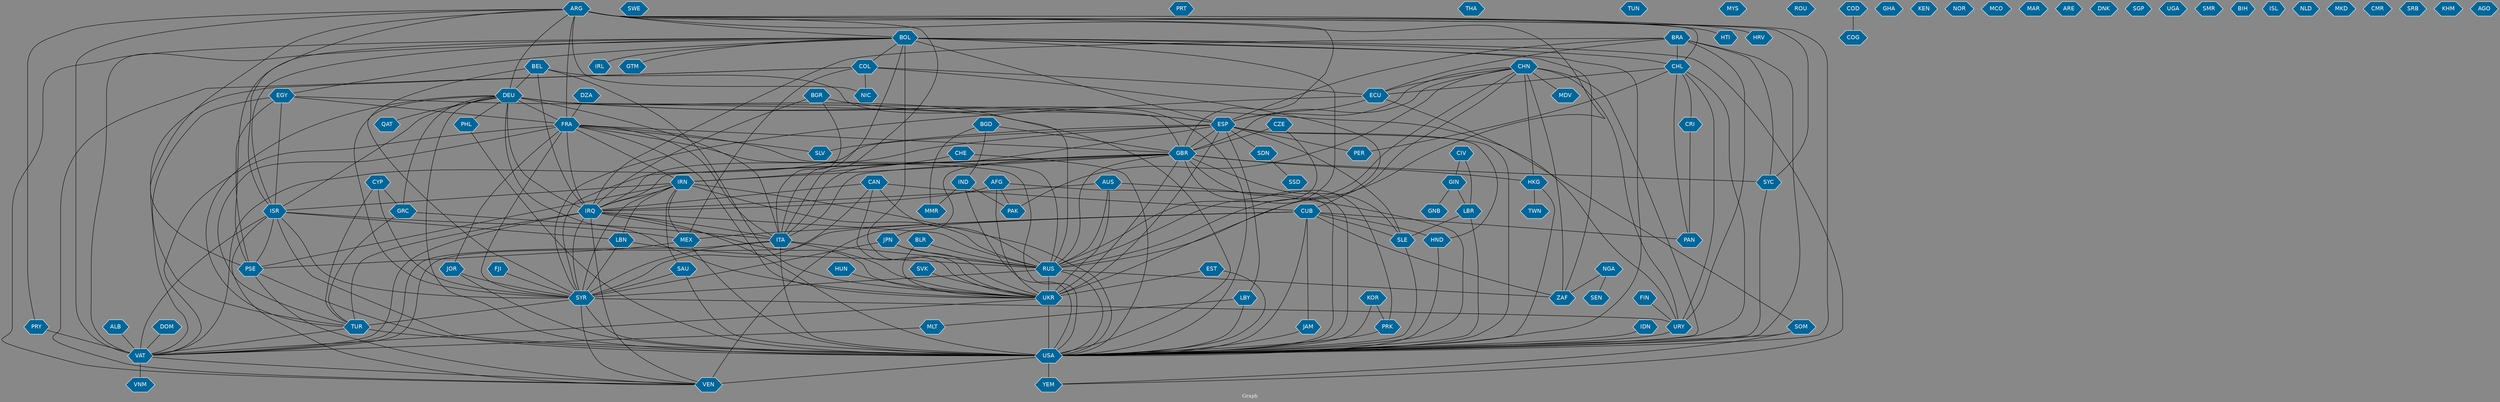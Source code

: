 // Countries together in item graph
graph {
	graph [bgcolor="#888888" fontcolor=white fontsize=12 label="Graph" outputorder=edgesfirst overlap=prism]
	node [color=white fillcolor="#006699" fontcolor=white fontname=Helvetica shape=hexagon style=filled]
	edge [arrowhead=open color=black fontcolor=white fontname=Courier fontsize=12]
		RUS [label=RUS]
		DEU [label=DEU]
		GBR [label=GBR]
		IRQ [label=IRQ]
		USA [label=USA]
		SYR [label=SYR]
		NGA [label=NGA]
		COL [label=COL]
		BRA [label=BRA]
		CHL [label=CHL]
		IRL [label=IRL]
		VAT [label=VAT]
		ISR [label=ISR]
		PSE [label=PSE]
		MEX [label=MEX]
		ARG [label=ARG]
		CAN [label=CAN]
		YEM [label=YEM]
		SOM [label=SOM]
		BGR [label=BGR]
		ESP [label=ESP]
		FRA [label=FRA]
		EGY [label=EGY]
		CHN [label=CHN]
		UKR [label=UKR]
		TUR [label=TUR]
		SWE [label=SWE]
		VEN [label=VEN]
		PAK [label=PAK]
		IRN [label=IRN]
		CUB [label=CUB]
		MLT [label=MLT]
		BOL [label=BOL]
		IND [label=IND]
		PRK [label=PRK]
		SLE [label=SLE]
		JPN [label=JPN]
		GTM [label=GTM]
		HKG [label=HKG]
		PRT [label=PRT]
		JAM [label=JAM]
		CRI [label=CRI]
		PAN [label=PAN]
		LBR [label=LBR]
		ECU [label=ECU]
		ZAF [label=ZAF]
		AFG [label=AFG]
		SYC [label=SYC]
		NIC [label=NIC]
		HTI [label=HTI]
		SAU [label=SAU]
		GRC [label=GRC]
		TWN [label=TWN]
		THA [label=THA]
		BEL [label=BEL]
		LBY [label=LBY]
		HND [label=HND]
		TUN [label=TUN]
		MYS [label=MYS]
		JOR [label=JOR]
		ROU [label=ROU]
		AUS [label=AUS]
		COG [label=COG]
		ITA [label=ITA]
		DZA [label=DZA]
		URY [label=URY]
		MDV [label=MDV]
		SLV [label=SLV]
		COD [label=COD]
		PER [label=PER]
		PHL [label=PHL]
		KOR [label=KOR]
		GHA [label=GHA]
		BLR [label=BLR]
		KEN [label=KEN]
		ALB [label=ALB]
		NOR [label=NOR]
		SEN [label=SEN]
		PRY [label=PRY]
		DOM [label=DOM]
		MCO [label=MCO]
		GIN [label=GIN]
		CHE [label=CHE]
		CZE [label=CZE]
		IDN [label=IDN]
		LBN [label=LBN]
		CYP [label=CYP]
		EST [label=EST]
		FJI [label=FJI]
		MAR [label=MAR]
		FIN [label=FIN]
		VNM [label=VNM]
		BGD [label=BGD]
		ARE [label=ARE]
		SDN [label=SDN]
		DNK [label=DNK]
		HRV [label=HRV]
		SVK [label=SVK]
		SGP [label=SGP]
		HUN [label=HUN]
		UGA [label=UGA]
		CIV [label=CIV]
		SMR [label=SMR]
		BIH [label=BIH]
		ISL [label=ISL]
		NLD [label=NLD]
		QAT [label=QAT]
		MKD [label=MKD]
		CMR [label=CMR]
		SRB [label=SRB]
		KHM [label=KHM]
		GNB [label=GNB]
		AGO [label=AGO]
		MMR [label=MMR]
		SSD [label=SSD]
			HKG -- USA [weight=3]
			IRQ -- RUS [weight=1]
			ESP -- UKR [weight=2]
			COL -- ECU [weight=1]
			GBR -- IRN [weight=5]
			SYR -- TUR [weight=26]
			EGY -- FRA [weight=1]
			CUB -- MEX [weight=1]
			ARG -- BOL [weight=3]
			CUB -- PAN [weight=2]
			CZE -- GBR [weight=1]
			FRA -- IRN [weight=1]
			CAN -- SYR [weight=1]
			ECU -- URY [weight=1]
			ARG -- USA [weight=6]
			BRA -- ECU [weight=1]
			BRA -- ESP [weight=1]
			BOL -- ITA [weight=1]
			COL -- MEX [weight=1]
			URY -- USA [weight=5]
			CIV -- LBR [weight=1]
			CHN -- UKR [weight=1]
			USA -- YEM [weight=4]
			CYP -- TUR [weight=1]
			ITA -- RUS [weight=1]
			SLE -- USA [weight=1]
			COL -- VAT [weight=2]
			BGD -- GBR [weight=1]
			IRQ -- VEN [weight=1]
			SDN -- SSD [weight=1]
			DEU -- GBR [weight=7]
			PHL -- USA [weight=1]
			AFG -- USA [weight=5]
			ARG -- RUS [weight=2]
			ESP -- HND [weight=2]
			CAN -- RUS [weight=1]
			ARG -- VAT [weight=8]
			TUR -- VAT [weight=3]
			COL -- VEN [weight=2]
			CHL -- CRI [weight=1]
			CHN -- MDV [weight=1]
			CHE -- USA [weight=2]
			ARG -- HRV [weight=1]
			BOL -- IRL [weight=1]
			CUB -- ZAF [weight=1]
			DEU -- SOM [weight=1]
			SYC -- USA [weight=3]
			IRN -- ISR [weight=2]
			LBR -- USA [weight=3]
			FRA -- JOR [weight=1]
			CHL -- URY [weight=2]
			LBY -- USA [weight=1]
			RUS -- ZAF [weight=1]
			ARG -- DEU [weight=4]
			CHN -- ZAF [weight=1]
			JOR -- SYR [weight=2]
			EST -- UKR [weight=2]
			CUB -- SLE [weight=2]
			ITA -- UKR [weight=2]
			TUR -- USA [weight=1]
			CHN -- ESP [weight=4]
			PRK -- USA [weight=11]
			DEU -- SYR [weight=1]
			GBR -- JPN [weight=2]
			DEU -- ESP [weight=1]
			BLR -- UKR [weight=4]
			CZE -- RUS [weight=1]
			ISR -- VEN [weight=1]
			CUB -- JAM [weight=1]
			ARG -- HTI [weight=1]
			HUN -- UKR [weight=1]
			FJI -- SYR [weight=2]
			BRA -- IRQ [weight=2]
			IDN -- USA [weight=1]
			PSE -- VEN [weight=2]
			CHL -- PER [weight=8]
			KOR -- PRK [weight=3]
			BEL -- USA [weight=1]
			DEU -- RUS [weight=4]
			BGD -- MMR [weight=1]
			COL -- CUB [weight=4]
			KOR -- USA [weight=1]
			GBR -- SYC [weight=8]
			BOL -- COL [weight=8]
			NGA -- SEN [weight=1]
			AUS -- USA [weight=1]
			GRC -- TUR [weight=1]
			CIV -- GIN [weight=1]
			EGY -- PSE [weight=5]
			CHN -- GBR [weight=4]
			BOL -- YEM [weight=1]
			RUS -- SYR [weight=5]
			EGY -- ISR [weight=2]
			BLR -- RUS [weight=1]
			ARG -- PRY [weight=1]
			IND -- USA [weight=1]
			DEU -- ITA [weight=3]
			SAU -- SYR [weight=1]
			ESP -- PER [weight=1]
			GBR -- HKG [weight=5]
			VAT -- VNM [weight=1]
			ISR -- VAT [weight=3]
			ARG -- PSE [weight=1]
			AUS -- IRQ [weight=5]
			LBN -- RUS [weight=1]
			ITA -- SYR [weight=1]
			DZA -- FRA [weight=12]
			EGY -- USA [weight=3]
			GBR -- SLE [weight=1]
			BEL -- UKR [weight=1]
			IRQ -- UKR [weight=3]
			ISR -- LBN [weight=2]
			ARG -- FRA [weight=4]
			LBN -- SYR [weight=2]
			UKR -- USA [weight=23]
			PSE -- USA [weight=3]
			IRQ -- SYR [weight=27]
			BGD -- IND [weight=1]
			PRY -- VAT [weight=3]
			JPN -- RUS [weight=1]
			ISR -- USA [weight=4]
			DEU -- GRC [weight=1]
			CHN -- URY [weight=1]
			ECU -- ESP [weight=1]
			GIN -- LBR [weight=1]
			GBR -- RUS [weight=4]
			IRN -- SYR [weight=7]
			IRN -- PSE [weight=1]
			BOL -- VAT [weight=3]
			BOL -- ESP [weight=2]
			ESP -- VAT [weight=2]
			GBR -- IRQ [weight=17]
			BOL -- USA [weight=6]
			CRI -- PAN [weight=1]
			GBR -- SYR [weight=5]
			MLT -- VAT [weight=1]
			IRN -- RUS [weight=1]
			FRA -- USA [weight=5]
			DEU -- FRA [weight=7]
			JAM -- USA [weight=8]
			ISR -- PSE [weight=54]
			HND -- USA [weight=3]
			IND -- PAK [weight=2]
			FRA -- GBR [weight=4]
			CUB -- USA [weight=8]
			IRN -- IRQ [weight=7]
			ALB -- VAT [weight=12]
			CUB -- VAT [weight=2]
			SYR -- URY [weight=1]
			MEX -- PSE [weight=1]
			BOL -- PSE [weight=1]
			ESP -- ITA [weight=3]
			BRA -- CHL [weight=2]
			BOL -- VEN [weight=1]
			BGR -- ITA [weight=4]
			BGR -- ESP [weight=4]
			BOL -- ISR [weight=1]
			ARG -- ITA [weight=1]
			CHE -- IRN [weight=3]
			DEU -- IRQ [weight=4]
			VAT -- VEN [weight=1]
			FRA -- SYR [weight=4]
			BOL -- UKR [weight=10]
			ITA -- VAT [weight=7]
			NGA -- ZAF [weight=1]
			ARG -- CHL [weight=2]
			CAN -- CUB [weight=1]
			LBY -- MLT [weight=1]
			SOM -- USA [weight=7]
			AFG -- IRQ [weight=2]
			ARG -- ISR [weight=1]
			RUS -- UKR [weight=137]
			ITA -- USA [weight=1]
			LBR -- SLE [weight=1]
			FRA -- RUS [weight=8]
			IRN -- USA [weight=9]
			CHN -- USA [weight=1]
			IRN -- SAU [weight=1]
			ESP -- GBR [weight=15]
			DEU -- QAT [weight=1]
			BOL -- RUS [weight=9]
			BRA -- SYC [weight=2]
			ESP -- USA [weight=3]
			ARG -- NIC [weight=1]
			DEU -- PHL [weight=1]
			GBR -- USA [weight=24]
			IRN -- MEX [weight=1]
			DEU -- ISR [weight=1]
			BRA -- USA [weight=3]
			GBR -- PRK [weight=1]
			CUB -- VEN [weight=7]
			AFG -- UKR [weight=2]
			BOL -- GTM [weight=1]
			MEX -- USA [weight=10]
			AUS -- UKR [weight=3]
			GRC -- ITA [weight=1]
			SYR -- USA [weight=69]
			DEU -- UKR [weight=6]
			ESP -- SLE [weight=4]
			GIN -- GNB [weight=1]
			IND -- MMR [weight=1]
			CHL -- USA [weight=4]
			ISR -- SYR [weight=5]
			FIN -- URY [weight=1]
			CYP -- GRC [weight=1]
			IRQ -- USA [weight=43]
			CAN -- UKR [weight=1]
			JPN -- UKR [weight=1]
			CHN -- PAK [weight=1]
			CYP -- SYR [weight=1]
			ESP -- SDN [weight=1]
			FRA -- IRQ [weight=25]
			ISR -- MEX [weight=1]
			BEL -- DEU [weight=1]
			ESP -- LBY [weight=1]
			FRA -- VAT [weight=1]
			FRA -- TUR [weight=2]
			ARG -- GBR [weight=2]
			CHL -- ECU [weight=2]
			DOM -- VAT [weight=3]
			SOM -- YEM [weight=1]
			CHL -- PAN [weight=1]
			ESP -- SLV [weight=1]
			JPN -- SYR [weight=1]
			ARG -- SYC [weight=1]
			BEL -- SYR [weight=1]
			DEU -- TUR [weight=1]
			CUB -- HND [weight=2]
			GBR -- UKR [weight=5]
			COL -- NIC [weight=1]
			BEL -- IRQ [weight=1]
			EST -- USA [weight=5]
			AUS -- RUS [weight=4]
			IRQ -- ITA [weight=1]
			CHN -- RUS [weight=2]
			CHN -- ECU [weight=2]
			RUS -- USA [weight=31]
			SVK -- UKR [weight=1]
			ECU -- SYR [weight=1]
			FRA -- SLV [weight=1]
			DEU -- USA [weight=1]
			SYR -- VEN [weight=1]
			USA -- VEN [weight=10]
			FRA -- ITA [weight=4]
			GBR -- ITA [weight=4]
			ESP -- IRQ [weight=1]
			JOR -- USA [weight=1]
			BOL -- CHL [weight=8]
			CAN -- IRQ [weight=1]
			COD -- COG [weight=1]
			BOL -- EGY [weight=1]
			HKG -- TWN [weight=1]
			BRA -- URY [weight=1]
			EGY -- TUR [weight=1]
			IRQ -- TUR [weight=5]
			UKR -- VAT [weight=1]
			FRA -- UKR [weight=4]
			IRQ -- VAT [weight=1]
			AFG -- PAK [weight=1]
			BGR -- IRQ [weight=2]
			BOL -- ZAF [weight=1]
			IRN -- LBN [weight=2]
			CHN -- HKG [weight=17]
			SAU -- USA [weight=1]
}